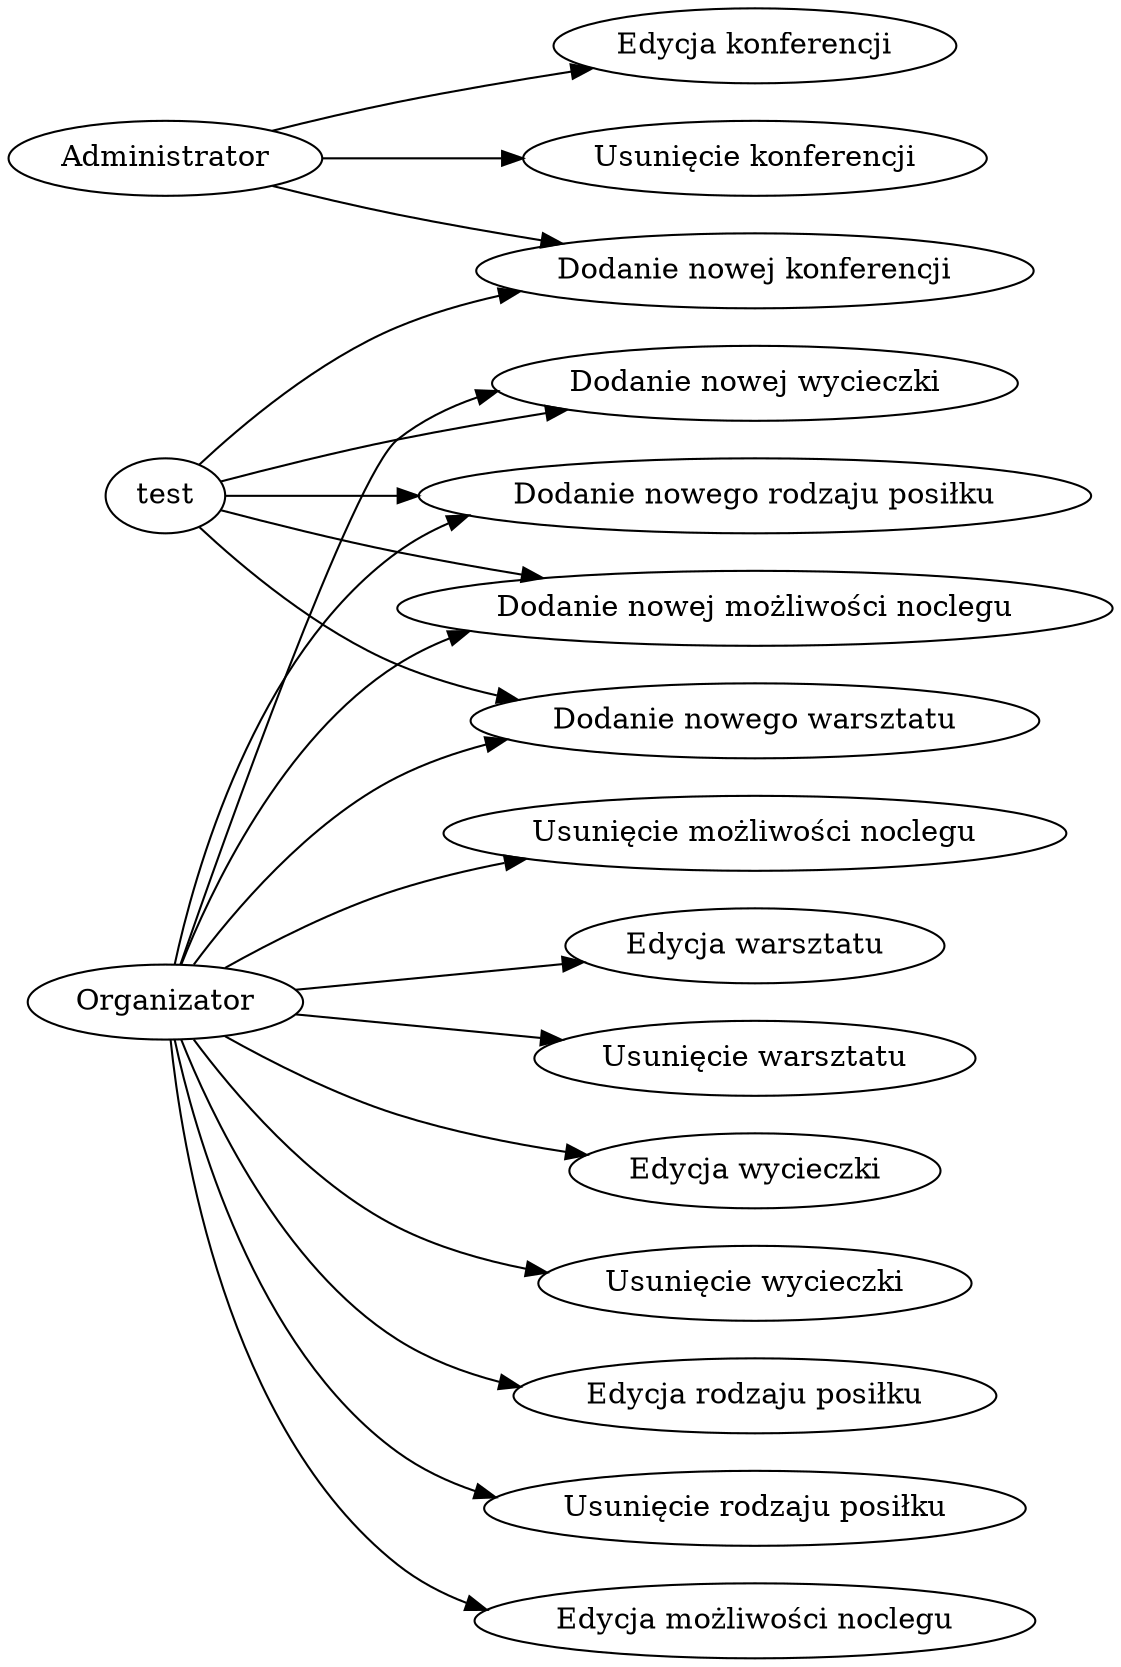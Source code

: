 digraph { rankdir=LR; "Organizator" -> "Dodanie nowego rodzaju posiłku"
"test" -> "Dodanie nowego rodzaju posiłku"
"Organizator" -> "Edycja rodzaju posiłku"
"Organizator" -> "Usunięcie rodzaju posiłku"
"Organizator" -> "Dodanie nowej możliwości noclegu"
"test" -> "Dodanie nowej możliwości noclegu"
"Organizator" -> "Edycja możliwości noclegu"
"Organizator" -> "Usunięcie możliwości noclegu"
"Organizator" -> "Dodanie nowego warsztatu"
"test" -> "Dodanie nowego warsztatu"
"Organizator" -> "Edycja warsztatu"
"Organizator" -> "Usunięcie warsztatu"
"Organizator" -> "Dodanie nowej wycieczki"
"test" -> "Dodanie nowej wycieczki"
"Organizator" -> "Edycja wycieczki"
"Organizator" -> "Usunięcie wycieczki"
"Administrator" -> "Dodanie nowej konferencji"
"test" -> "Dodanie nowej konferencji"
"Administrator" -> "Edycja konferencji"
"Administrator" -> "Usunięcie konferencji"
 }